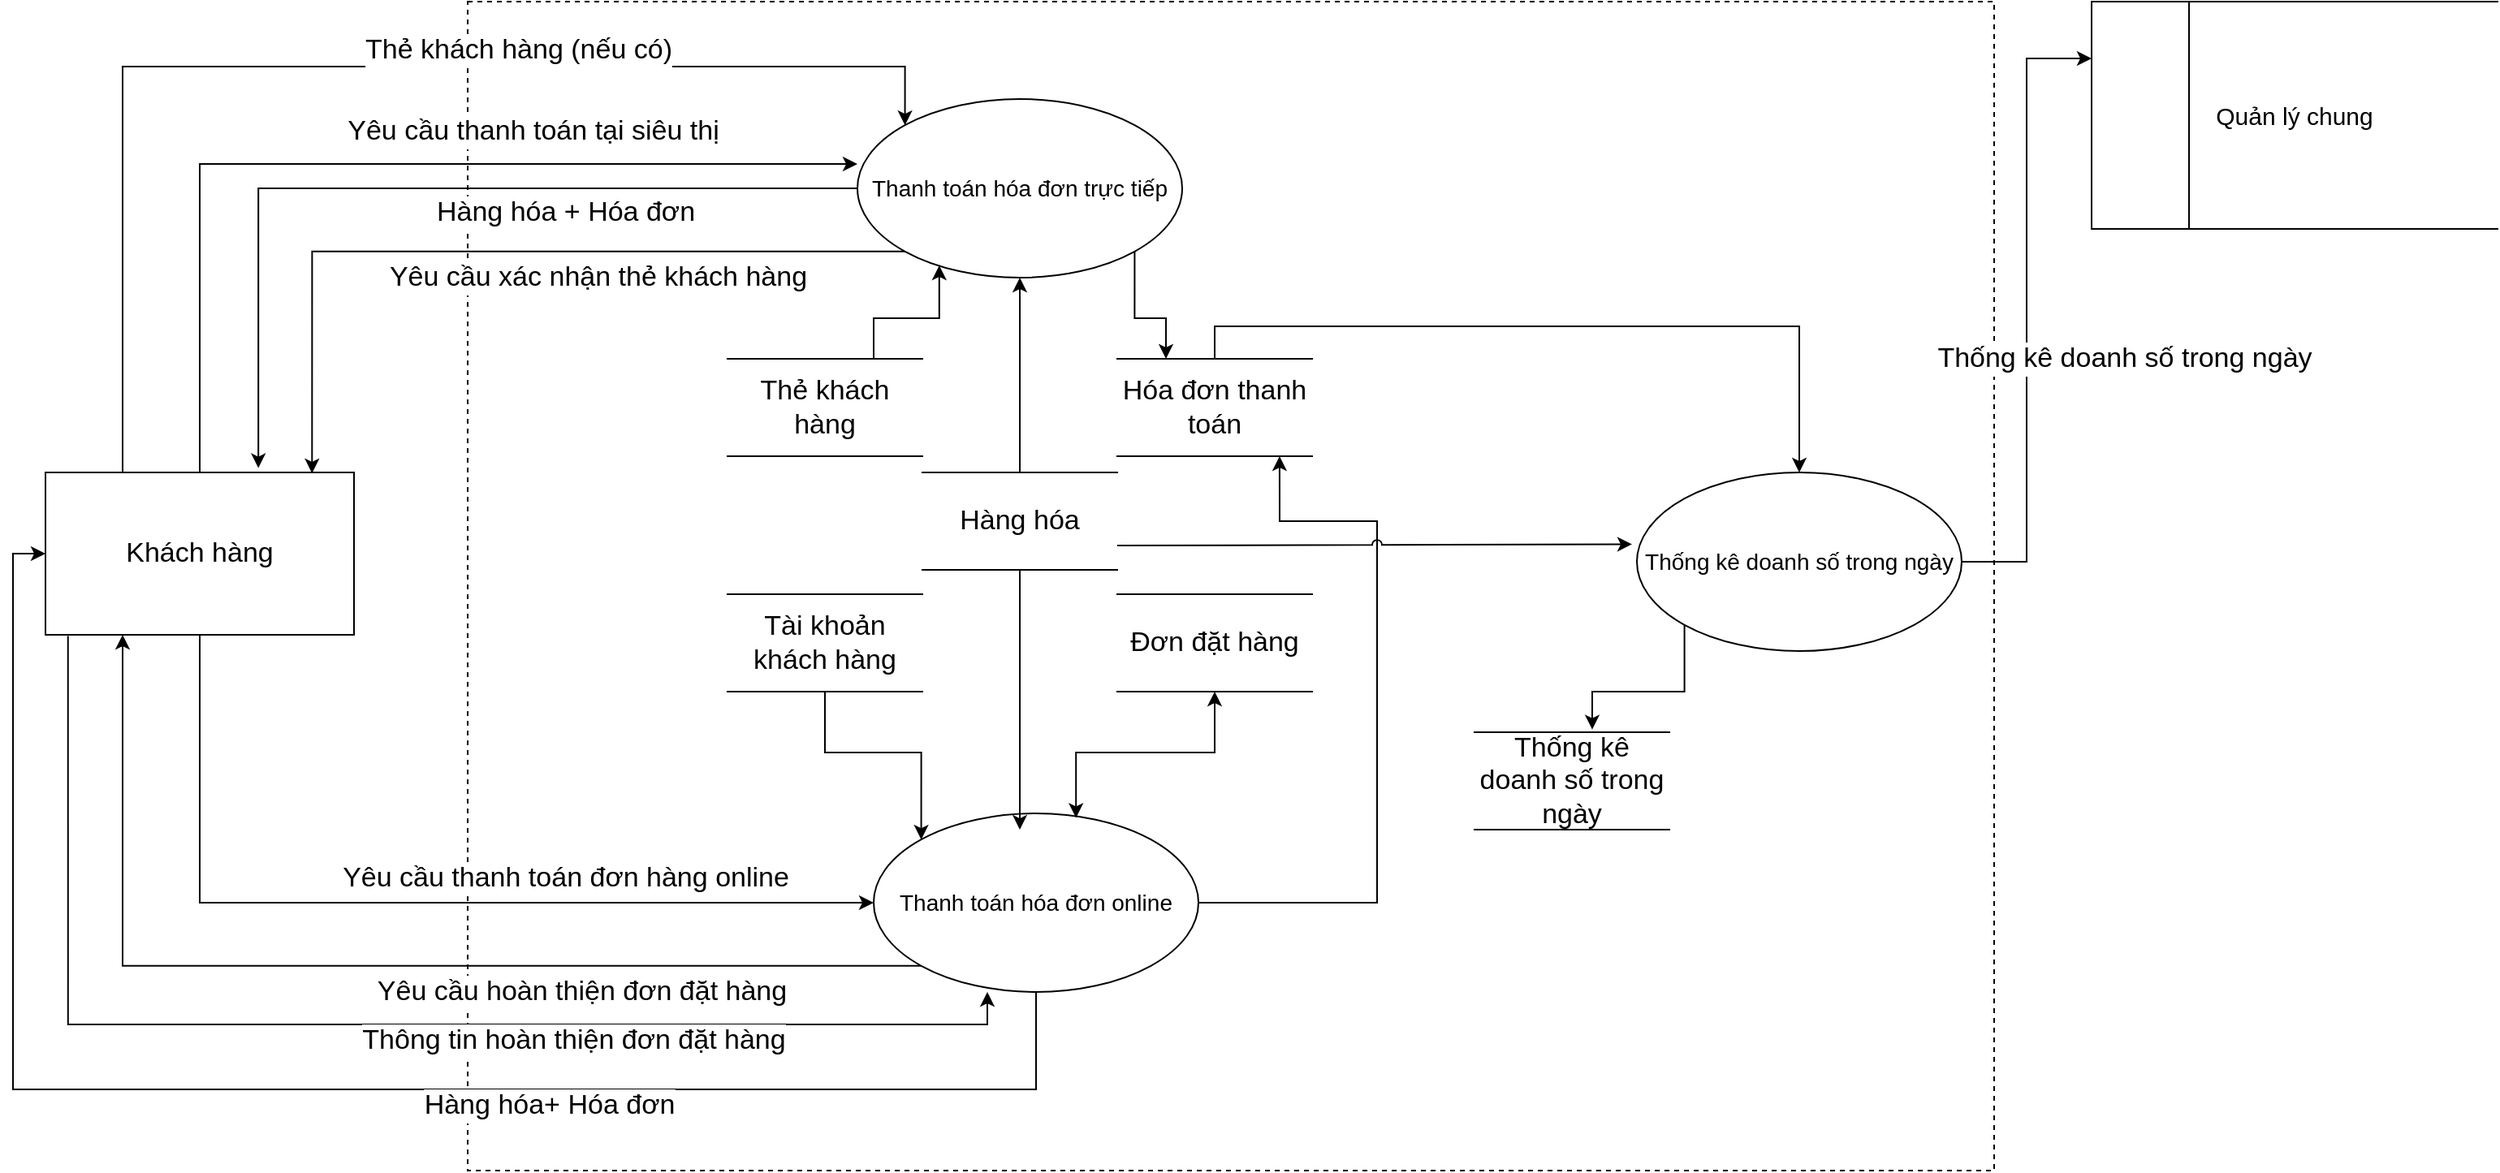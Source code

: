 <mxfile version="14.4.4" type="github">
  <diagram id="RGK35to_4ffhGnwbyYzC" name="Page-1">
    <mxGraphModel dx="2377" dy="712" grid="1" gridSize="10" guides="1" tooltips="1" connect="1" arrows="1" fold="1" page="1" pageScale="1" pageWidth="827" pageHeight="1169" math="0" shadow="0">
      <root>
        <mxCell id="0" />
        <mxCell id="1" parent="0" />
        <mxCell id="njFufyhuJY_4LJlMBZPH-29" value="" style="rounded=0;whiteSpace=wrap;html=1;fontSize=17;dashed=1;" vertex="1" parent="1">
          <mxGeometry x="10" y="190" width="940" height="720" as="geometry" />
        </mxCell>
        <mxCell id="njFufyhuJY_4LJlMBZPH-13" style="edgeStyle=orthogonalEdgeStyle;rounded=0;orthogonalLoop=1;jettySize=auto;html=1;exitX=1;exitY=1;exitDx=0;exitDy=0;entryX=0.25;entryY=0;entryDx=0;entryDy=0;startArrow=none;startFill=0;fontSize=17;" edge="1" parent="1" source="njFufyhuJY_4LJlMBZPH-1" target="njFufyhuJY_4LJlMBZPH-5">
          <mxGeometry relative="1" as="geometry" />
        </mxCell>
        <mxCell id="njFufyhuJY_4LJlMBZPH-23" value="Hàng hóa + Hóa đơn" style="edgeStyle=orthogonalEdgeStyle;rounded=0;orthogonalLoop=1;jettySize=auto;html=1;exitX=0;exitY=0.5;exitDx=0;exitDy=0;entryX=0.69;entryY=-0.027;entryDx=0;entryDy=0;entryPerimeter=0;startArrow=none;startFill=0;fontSize=17;" edge="1" parent="1" source="njFufyhuJY_4LJlMBZPH-1" target="njFufyhuJY_4LJlMBZPH-4">
          <mxGeometry x="-0.335" y="15" relative="1" as="geometry">
            <mxPoint as="offset" />
          </mxGeometry>
        </mxCell>
        <mxCell id="njFufyhuJY_4LJlMBZPH-27" value="Yêu cầu xác nhận thẻ khách hàng" style="edgeStyle=orthogonalEdgeStyle;rounded=0;orthogonalLoop=1;jettySize=auto;html=1;exitX=0;exitY=1;exitDx=0;exitDy=0;entryX=0.864;entryY=0.005;entryDx=0;entryDy=0;entryPerimeter=0;startArrow=none;startFill=0;fontSize=17;" edge="1" parent="1" source="njFufyhuJY_4LJlMBZPH-1" target="njFufyhuJY_4LJlMBZPH-4">
          <mxGeometry x="-0.245" y="16" relative="1" as="geometry">
            <mxPoint as="offset" />
          </mxGeometry>
        </mxCell>
        <mxCell id="njFufyhuJY_4LJlMBZPH-1" value="Thanh toán hóa đơn trực tiếp" style="ellipse;whiteSpace=wrap;html=1;fontSize=14;" vertex="1" parent="1">
          <mxGeometry x="250" y="250" width="200" height="110" as="geometry" />
        </mxCell>
        <mxCell id="njFufyhuJY_4LJlMBZPH-12" style="edgeStyle=orthogonalEdgeStyle;rounded=0;orthogonalLoop=1;jettySize=auto;html=1;exitX=1;exitY=0.5;exitDx=0;exitDy=0;entryX=0.833;entryY=1;entryDx=0;entryDy=0;entryPerimeter=0;startArrow=none;startFill=0;fontSize=17;" edge="1" parent="1" source="njFufyhuJY_4LJlMBZPH-3" target="njFufyhuJY_4LJlMBZPH-5">
          <mxGeometry relative="1" as="geometry">
            <Array as="points">
              <mxPoint x="570" y="745" />
              <mxPoint x="570" y="510" />
              <mxPoint x="510" y="510" />
            </Array>
          </mxGeometry>
        </mxCell>
        <mxCell id="njFufyhuJY_4LJlMBZPH-24" value="Yêu cầu hoàn thiện đơn đặt hàng" style="edgeStyle=orthogonalEdgeStyle;rounded=0;orthogonalLoop=1;jettySize=auto;html=1;exitX=0;exitY=1;exitDx=0;exitDy=0;entryX=0.25;entryY=1;entryDx=0;entryDy=0;startArrow=none;startFill=0;fontSize=17;" edge="1" parent="1" source="njFufyhuJY_4LJlMBZPH-3" target="njFufyhuJY_4LJlMBZPH-4">
          <mxGeometry x="-0.398" y="16" relative="1" as="geometry">
            <mxPoint as="offset" />
          </mxGeometry>
        </mxCell>
        <mxCell id="njFufyhuJY_4LJlMBZPH-26" value="Hàng hóa+ Hóa đơn" style="edgeStyle=orthogonalEdgeStyle;rounded=0;orthogonalLoop=1;jettySize=auto;html=1;exitX=0.5;exitY=1;exitDx=0;exitDy=0;entryX=0;entryY=0.5;entryDx=0;entryDy=0;startArrow=none;startFill=0;fontSize=17;" edge="1" parent="1" source="njFufyhuJY_4LJlMBZPH-3" target="njFufyhuJY_4LJlMBZPH-4">
          <mxGeometry x="-0.308" y="10" relative="1" as="geometry">
            <Array as="points">
              <mxPoint x="360" y="860" />
              <mxPoint x="-270" y="860" />
              <mxPoint x="-270" y="530" />
            </Array>
            <mxPoint as="offset" />
          </mxGeometry>
        </mxCell>
        <mxCell id="njFufyhuJY_4LJlMBZPH-3" value="Thanh toán hóa đơn online" style="ellipse;whiteSpace=wrap;html=1;fontSize=14;" vertex="1" parent="1">
          <mxGeometry x="260" y="690" width="200" height="110" as="geometry" />
        </mxCell>
        <mxCell id="njFufyhuJY_4LJlMBZPH-8" value="Yêu cầu thanh toán tại siêu thị" style="edgeStyle=orthogonalEdgeStyle;rounded=0;orthogonalLoop=1;jettySize=auto;html=1;exitX=0.5;exitY=0;exitDx=0;exitDy=0;entryX=0;entryY=0.364;entryDx=0;entryDy=0;entryPerimeter=0;fontSize=17;" edge="1" parent="1" source="njFufyhuJY_4LJlMBZPH-4" target="njFufyhuJY_4LJlMBZPH-1">
          <mxGeometry x="0.328" y="20" relative="1" as="geometry">
            <mxPoint as="offset" />
          </mxGeometry>
        </mxCell>
        <mxCell id="njFufyhuJY_4LJlMBZPH-22" value="Yêu cầu thanh toán đơn hàng online" style="edgeStyle=orthogonalEdgeStyle;rounded=0;orthogonalLoop=1;jettySize=auto;html=1;exitX=0.5;exitY=1;exitDx=0;exitDy=0;entryX=0;entryY=0.5;entryDx=0;entryDy=0;startArrow=none;startFill=0;fontSize=17;" edge="1" parent="1" source="njFufyhuJY_4LJlMBZPH-4" target="njFufyhuJY_4LJlMBZPH-3">
          <mxGeometry x="0.345" y="15" relative="1" as="geometry">
            <mxPoint as="offset" />
          </mxGeometry>
        </mxCell>
        <mxCell id="njFufyhuJY_4LJlMBZPH-25" value="Thông tin hoàn thiện đơn đặt hàng" style="edgeStyle=orthogonalEdgeStyle;rounded=0;orthogonalLoop=1;jettySize=auto;html=1;exitX=0.073;exitY=1.007;exitDx=0;exitDy=0;entryX=0.35;entryY=1;entryDx=0;entryDy=0;entryPerimeter=0;startArrow=none;startFill=0;fontSize=17;exitPerimeter=0;" edge="1" parent="1" source="njFufyhuJY_4LJlMBZPH-4" target="njFufyhuJY_4LJlMBZPH-3">
          <mxGeometry x="0.333" y="-10" relative="1" as="geometry">
            <mxPoint as="offset" />
          </mxGeometry>
        </mxCell>
        <mxCell id="njFufyhuJY_4LJlMBZPH-28" value="Thẻ khách hàng (nếu có)" style="edgeStyle=orthogonalEdgeStyle;rounded=0;orthogonalLoop=1;jettySize=auto;html=1;exitX=0.25;exitY=0;exitDx=0;exitDy=0;entryX=0;entryY=0;entryDx=0;entryDy=0;startArrow=none;startFill=0;fontSize=17;" edge="1" parent="1" source="njFufyhuJY_4LJlMBZPH-4" target="njFufyhuJY_4LJlMBZPH-1">
          <mxGeometry x="0.283" y="10" relative="1" as="geometry">
            <Array as="points">
              <mxPoint x="-202" y="230" />
              <mxPoint x="279" y="230" />
            </Array>
            <mxPoint x="1" as="offset" />
          </mxGeometry>
        </mxCell>
        <mxCell id="njFufyhuJY_4LJlMBZPH-4" value="Khách hàng" style="rounded=0;whiteSpace=wrap;html=1;fontSize=17;" vertex="1" parent="1">
          <mxGeometry x="-250" y="480" width="190" height="100" as="geometry" />
        </mxCell>
        <mxCell id="njFufyhuJY_4LJlMBZPH-31" style="edgeStyle=orthogonalEdgeStyle;rounded=0;orthogonalLoop=1;jettySize=auto;html=1;exitX=0.5;exitY=0;exitDx=0;exitDy=0;entryX=0.5;entryY=0;entryDx=0;entryDy=0;startArrow=none;startFill=0;fontSize=17;" edge="1" parent="1" source="njFufyhuJY_4LJlMBZPH-5" target="njFufyhuJY_4LJlMBZPH-30">
          <mxGeometry relative="1" as="geometry" />
        </mxCell>
        <mxCell id="njFufyhuJY_4LJlMBZPH-5" value="Hóa đơn thanh toán" style="shape=partialRectangle;whiteSpace=wrap;html=1;left=0;right=0;fillColor=none;fontSize=17;" vertex="1" parent="1">
          <mxGeometry x="410" y="410" width="120" height="60" as="geometry" />
        </mxCell>
        <mxCell id="njFufyhuJY_4LJlMBZPH-11" style="edgeStyle=orthogonalEdgeStyle;rounded=0;orthogonalLoop=1;jettySize=auto;html=1;exitX=0.5;exitY=1;exitDx=0;exitDy=0;entryX=0.623;entryY=0.025;entryDx=0;entryDy=0;entryPerimeter=0;fontSize=17;startArrow=classic;startFill=1;" edge="1" parent="1" source="njFufyhuJY_4LJlMBZPH-6" target="njFufyhuJY_4LJlMBZPH-3">
          <mxGeometry relative="1" as="geometry" />
        </mxCell>
        <mxCell id="njFufyhuJY_4LJlMBZPH-6" value="Đơn đặt hàng" style="shape=partialRectangle;whiteSpace=wrap;html=1;left=0;right=0;fillColor=none;fontSize=17;" vertex="1" parent="1">
          <mxGeometry x="410" y="555" width="120" height="60" as="geometry" />
        </mxCell>
        <mxCell id="njFufyhuJY_4LJlMBZPH-15" style="edgeStyle=orthogonalEdgeStyle;rounded=0;orthogonalLoop=1;jettySize=auto;html=1;exitX=0.5;exitY=1;exitDx=0;exitDy=0;entryX=0;entryY=0;entryDx=0;entryDy=0;startArrow=none;startFill=0;fontSize=17;" edge="1" parent="1" source="njFufyhuJY_4LJlMBZPH-9" target="njFufyhuJY_4LJlMBZPH-3">
          <mxGeometry relative="1" as="geometry" />
        </mxCell>
        <mxCell id="njFufyhuJY_4LJlMBZPH-9" value="Tài khoản khách hàng" style="shape=partialRectangle;whiteSpace=wrap;html=1;left=0;right=0;fillColor=none;fontSize=17;" vertex="1" parent="1">
          <mxGeometry x="170" y="555" width="120" height="60" as="geometry" />
        </mxCell>
        <mxCell id="njFufyhuJY_4LJlMBZPH-16" style="edgeStyle=orthogonalEdgeStyle;rounded=0;orthogonalLoop=1;jettySize=auto;html=1;exitX=0.75;exitY=0;exitDx=0;exitDy=0;entryX=0.252;entryY=0.932;entryDx=0;entryDy=0;entryPerimeter=0;startArrow=none;startFill=0;fontSize=17;" edge="1" parent="1" source="njFufyhuJY_4LJlMBZPH-10" target="njFufyhuJY_4LJlMBZPH-1">
          <mxGeometry relative="1" as="geometry" />
        </mxCell>
        <mxCell id="njFufyhuJY_4LJlMBZPH-10" value="Thẻ khách hàng" style="shape=partialRectangle;whiteSpace=wrap;html=1;left=0;right=0;fillColor=none;fontSize=17;" vertex="1" parent="1">
          <mxGeometry x="170" y="410" width="120" height="60" as="geometry" />
        </mxCell>
        <mxCell id="njFufyhuJY_4LJlMBZPH-19" style="edgeStyle=orthogonalEdgeStyle;rounded=0;orthogonalLoop=1;jettySize=auto;html=1;exitX=0.5;exitY=0;exitDx=0;exitDy=0;entryX=0.5;entryY=1;entryDx=0;entryDy=0;startArrow=none;startFill=0;fontSize=17;" edge="1" parent="1" source="njFufyhuJY_4LJlMBZPH-18" target="njFufyhuJY_4LJlMBZPH-1">
          <mxGeometry relative="1" as="geometry" />
        </mxCell>
        <mxCell id="njFufyhuJY_4LJlMBZPH-21" style="edgeStyle=orthogonalEdgeStyle;rounded=0;orthogonalLoop=1;jettySize=auto;html=1;exitX=0.5;exitY=1;exitDx=0;exitDy=0;entryX=0.45;entryY=0.091;entryDx=0;entryDy=0;entryPerimeter=0;startArrow=none;startFill=0;fontSize=17;" edge="1" parent="1" source="njFufyhuJY_4LJlMBZPH-18" target="njFufyhuJY_4LJlMBZPH-3">
          <mxGeometry relative="1" as="geometry" />
        </mxCell>
        <mxCell id="njFufyhuJY_4LJlMBZPH-32" style="edgeStyle=orthogonalEdgeStyle;rounded=0;orthogonalLoop=1;jettySize=auto;html=1;exitX=1;exitY=0.75;exitDx=0;exitDy=0;entryX=-0.015;entryY=0.402;entryDx=0;entryDy=0;entryPerimeter=0;startArrow=none;startFill=0;fontSize=17;jumpStyle=arc;" edge="1" parent="1" source="njFufyhuJY_4LJlMBZPH-18" target="njFufyhuJY_4LJlMBZPH-30">
          <mxGeometry relative="1" as="geometry" />
        </mxCell>
        <mxCell id="njFufyhuJY_4LJlMBZPH-18" value="Hàng hóa" style="shape=partialRectangle;whiteSpace=wrap;html=1;left=0;right=0;fillColor=none;fontSize=17;" vertex="1" parent="1">
          <mxGeometry x="290" y="480" width="120" height="60" as="geometry" />
        </mxCell>
        <mxCell id="njFufyhuJY_4LJlMBZPH-35" style="edgeStyle=orthogonalEdgeStyle;rounded=0;jumpStyle=arc;orthogonalLoop=1;jettySize=auto;html=1;exitX=0;exitY=1;exitDx=0;exitDy=0;entryX=0.604;entryY=-0.028;entryDx=0;entryDy=0;entryPerimeter=0;startArrow=none;startFill=0;fontSize=17;" edge="1" parent="1" source="njFufyhuJY_4LJlMBZPH-30" target="njFufyhuJY_4LJlMBZPH-34">
          <mxGeometry relative="1" as="geometry" />
        </mxCell>
        <mxCell id="njFufyhuJY_4LJlMBZPH-38" value="Thống kê doanh số trong ngày" style="edgeStyle=orthogonalEdgeStyle;rounded=0;jumpStyle=arc;orthogonalLoop=1;jettySize=auto;html=1;exitX=1;exitY=0.5;exitDx=0;exitDy=0;entryX=0;entryY=0.25;entryDx=0;entryDy=0;startArrow=none;startFill=0;fontSize=17;" edge="1" parent="1" source="njFufyhuJY_4LJlMBZPH-30" target="njFufyhuJY_4LJlMBZPH-37">
          <mxGeometry x="-0.154" y="-60" relative="1" as="geometry">
            <mxPoint as="offset" />
          </mxGeometry>
        </mxCell>
        <mxCell id="njFufyhuJY_4LJlMBZPH-30" value="Thống kê doanh số trong ngày" style="ellipse;whiteSpace=wrap;html=1;fontSize=14;" vertex="1" parent="1">
          <mxGeometry x="730" y="480" width="200" height="110" as="geometry" />
        </mxCell>
        <mxCell id="njFufyhuJY_4LJlMBZPH-34" value="Thống kê doanh số trong ngày" style="shape=partialRectangle;whiteSpace=wrap;html=1;left=0;right=0;fillColor=none;fontSize=17;" vertex="1" parent="1">
          <mxGeometry x="630" y="640" width="120" height="60" as="geometry" />
        </mxCell>
        <mxCell id="njFufyhuJY_4LJlMBZPH-36" value="Quản lý chung" style="shape=partialRectangle;whiteSpace=wrap;html=1;left=0;right=0;fillColor=none;fontSize=15;" vertex="1" parent="1">
          <mxGeometry x="1010" y="190" width="250" height="140" as="geometry" />
        </mxCell>
        <mxCell id="njFufyhuJY_4LJlMBZPH-37" value="" style="rounded=0;whiteSpace=wrap;html=1;fontSize=15;" vertex="1" parent="1">
          <mxGeometry x="1010" y="190" width="60" height="140" as="geometry" />
        </mxCell>
      </root>
    </mxGraphModel>
  </diagram>
</mxfile>
